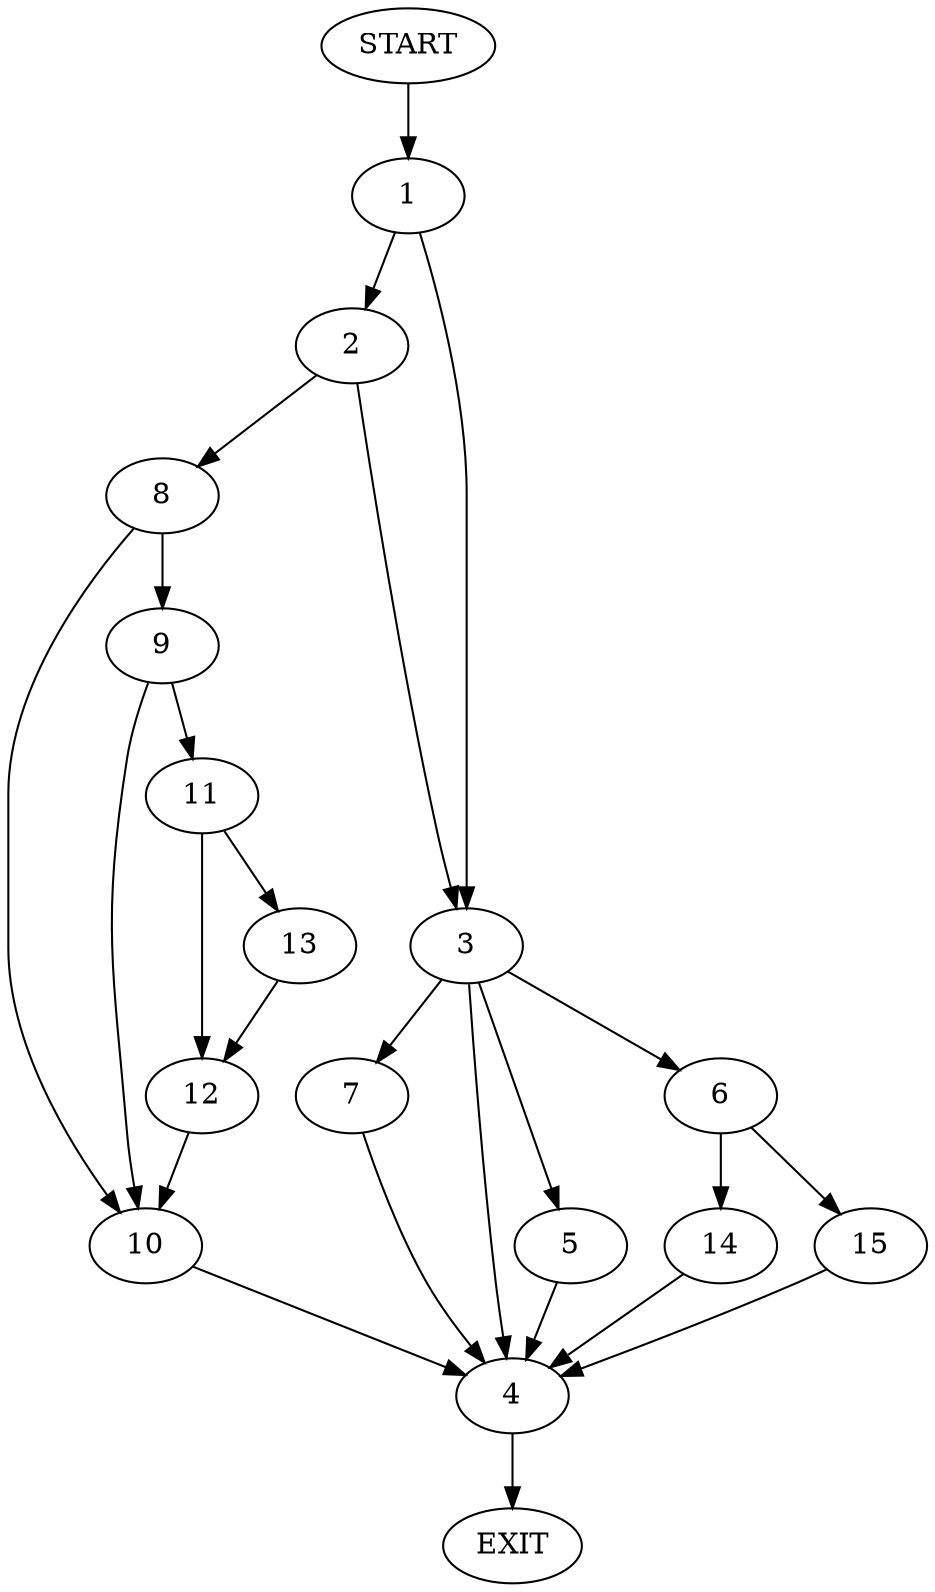 digraph {
0 [label="START"]
16 [label="EXIT"]
0 -> 1
1 -> 2
1 -> 3
3 -> 4
3 -> 5
3 -> 6
3 -> 7
2 -> 8
2 -> 3
8 -> 9
8 -> 10
9 -> 11
9 -> 10
10 -> 4
11 -> 12
11 -> 13
13 -> 12
12 -> 10
4 -> 16
6 -> 14
6 -> 15
5 -> 4
7 -> 4
15 -> 4
14 -> 4
}
